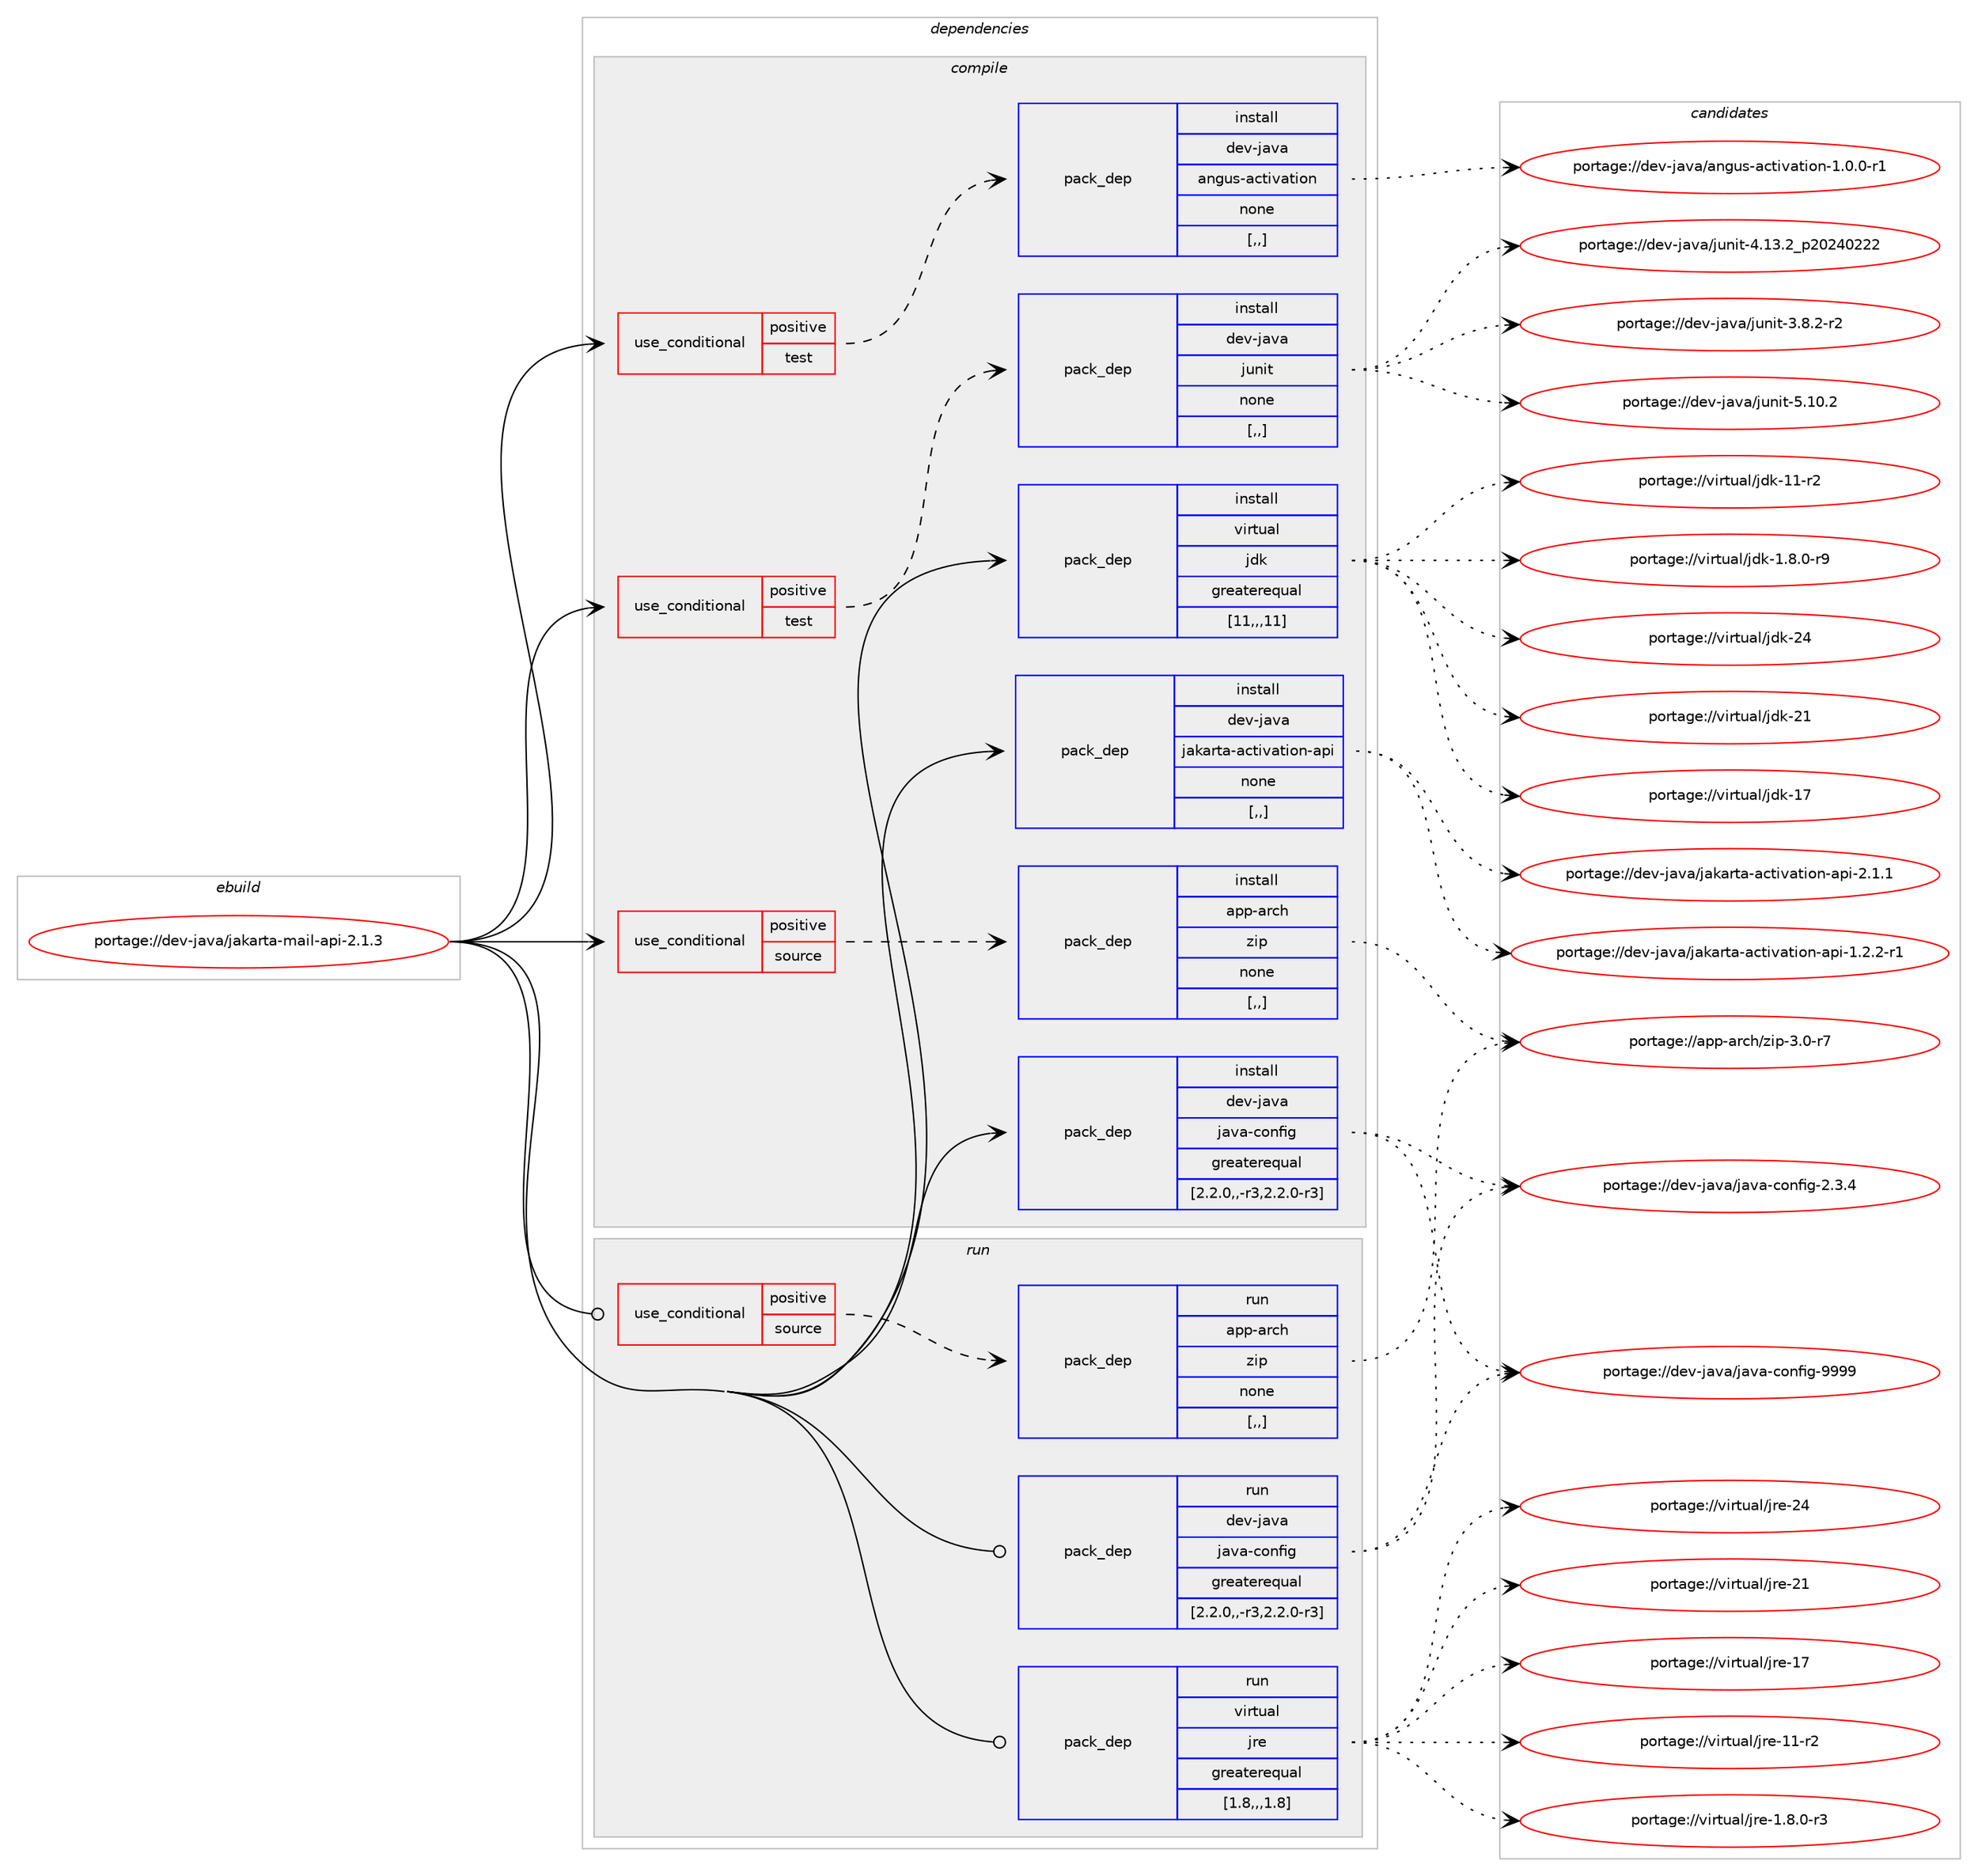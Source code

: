 digraph prolog {

# *************
# Graph options
# *************

newrank=true;
concentrate=true;
compound=true;
graph [rankdir=LR,fontname=Helvetica,fontsize=10,ranksep=1.5];#, ranksep=2.5, nodesep=0.2];
edge  [arrowhead=vee];
node  [fontname=Helvetica,fontsize=10];

# **********
# The ebuild
# **********

subgraph cluster_leftcol {
color=gray;
label=<<i>ebuild</i>>;
id [label="portage://dev-java/jakarta-mail-api-2.1.3", color=red, width=4, href="../dev-java/jakarta-mail-api-2.1.3.svg"];
}

# ****************
# The dependencies
# ****************

subgraph cluster_midcol {
color=gray;
label=<<i>dependencies</i>>;
subgraph cluster_compile {
fillcolor="#eeeeee";
style=filled;
label=<<i>compile</i>>;
subgraph cond21809 {
dependency94420 [label=<<TABLE BORDER="0" CELLBORDER="1" CELLSPACING="0" CELLPADDING="4"><TR><TD ROWSPAN="3" CELLPADDING="10">use_conditional</TD></TR><TR><TD>positive</TD></TR><TR><TD>source</TD></TR></TABLE>>, shape=none, color=red];
subgraph pack71556 {
dependency94421 [label=<<TABLE BORDER="0" CELLBORDER="1" CELLSPACING="0" CELLPADDING="4" WIDTH="220"><TR><TD ROWSPAN="6" CELLPADDING="30">pack_dep</TD></TR><TR><TD WIDTH="110">install</TD></TR><TR><TD>app-arch</TD></TR><TR><TD>zip</TD></TR><TR><TD>none</TD></TR><TR><TD>[,,]</TD></TR></TABLE>>, shape=none, color=blue];
}
dependency94420:e -> dependency94421:w [weight=20,style="dashed",arrowhead="vee"];
}
id:e -> dependency94420:w [weight=20,style="solid",arrowhead="vee"];
subgraph cond21810 {
dependency94422 [label=<<TABLE BORDER="0" CELLBORDER="1" CELLSPACING="0" CELLPADDING="4"><TR><TD ROWSPAN="3" CELLPADDING="10">use_conditional</TD></TR><TR><TD>positive</TD></TR><TR><TD>test</TD></TR></TABLE>>, shape=none, color=red];
subgraph pack71557 {
dependency94423 [label=<<TABLE BORDER="0" CELLBORDER="1" CELLSPACING="0" CELLPADDING="4" WIDTH="220"><TR><TD ROWSPAN="6" CELLPADDING="30">pack_dep</TD></TR><TR><TD WIDTH="110">install</TD></TR><TR><TD>dev-java</TD></TR><TR><TD>angus-activation</TD></TR><TR><TD>none</TD></TR><TR><TD>[,,]</TD></TR></TABLE>>, shape=none, color=blue];
}
dependency94422:e -> dependency94423:w [weight=20,style="dashed",arrowhead="vee"];
}
id:e -> dependency94422:w [weight=20,style="solid",arrowhead="vee"];
subgraph cond21811 {
dependency94424 [label=<<TABLE BORDER="0" CELLBORDER="1" CELLSPACING="0" CELLPADDING="4"><TR><TD ROWSPAN="3" CELLPADDING="10">use_conditional</TD></TR><TR><TD>positive</TD></TR><TR><TD>test</TD></TR></TABLE>>, shape=none, color=red];
subgraph pack71558 {
dependency94425 [label=<<TABLE BORDER="0" CELLBORDER="1" CELLSPACING="0" CELLPADDING="4" WIDTH="220"><TR><TD ROWSPAN="6" CELLPADDING="30">pack_dep</TD></TR><TR><TD WIDTH="110">install</TD></TR><TR><TD>dev-java</TD></TR><TR><TD>junit</TD></TR><TR><TD>none</TD></TR><TR><TD>[,,]</TD></TR></TABLE>>, shape=none, color=blue];
}
dependency94424:e -> dependency94425:w [weight=20,style="dashed",arrowhead="vee"];
}
id:e -> dependency94424:w [weight=20,style="solid",arrowhead="vee"];
subgraph pack71559 {
dependency94426 [label=<<TABLE BORDER="0" CELLBORDER="1" CELLSPACING="0" CELLPADDING="4" WIDTH="220"><TR><TD ROWSPAN="6" CELLPADDING="30">pack_dep</TD></TR><TR><TD WIDTH="110">install</TD></TR><TR><TD>dev-java</TD></TR><TR><TD>jakarta-activation-api</TD></TR><TR><TD>none</TD></TR><TR><TD>[,,]</TD></TR></TABLE>>, shape=none, color=blue];
}
id:e -> dependency94426:w [weight=20,style="solid",arrowhead="vee"];
subgraph pack71560 {
dependency94427 [label=<<TABLE BORDER="0" CELLBORDER="1" CELLSPACING="0" CELLPADDING="4" WIDTH="220"><TR><TD ROWSPAN="6" CELLPADDING="30">pack_dep</TD></TR><TR><TD WIDTH="110">install</TD></TR><TR><TD>dev-java</TD></TR><TR><TD>java-config</TD></TR><TR><TD>greaterequal</TD></TR><TR><TD>[2.2.0,,-r3,2.2.0-r3]</TD></TR></TABLE>>, shape=none, color=blue];
}
id:e -> dependency94427:w [weight=20,style="solid",arrowhead="vee"];
subgraph pack71561 {
dependency94428 [label=<<TABLE BORDER="0" CELLBORDER="1" CELLSPACING="0" CELLPADDING="4" WIDTH="220"><TR><TD ROWSPAN="6" CELLPADDING="30">pack_dep</TD></TR><TR><TD WIDTH="110">install</TD></TR><TR><TD>virtual</TD></TR><TR><TD>jdk</TD></TR><TR><TD>greaterequal</TD></TR><TR><TD>[11,,,11]</TD></TR></TABLE>>, shape=none, color=blue];
}
id:e -> dependency94428:w [weight=20,style="solid",arrowhead="vee"];
}
subgraph cluster_compileandrun {
fillcolor="#eeeeee";
style=filled;
label=<<i>compile and run</i>>;
}
subgraph cluster_run {
fillcolor="#eeeeee";
style=filled;
label=<<i>run</i>>;
subgraph cond21812 {
dependency94429 [label=<<TABLE BORDER="0" CELLBORDER="1" CELLSPACING="0" CELLPADDING="4"><TR><TD ROWSPAN="3" CELLPADDING="10">use_conditional</TD></TR><TR><TD>positive</TD></TR><TR><TD>source</TD></TR></TABLE>>, shape=none, color=red];
subgraph pack71562 {
dependency94430 [label=<<TABLE BORDER="0" CELLBORDER="1" CELLSPACING="0" CELLPADDING="4" WIDTH="220"><TR><TD ROWSPAN="6" CELLPADDING="30">pack_dep</TD></TR><TR><TD WIDTH="110">run</TD></TR><TR><TD>app-arch</TD></TR><TR><TD>zip</TD></TR><TR><TD>none</TD></TR><TR><TD>[,,]</TD></TR></TABLE>>, shape=none, color=blue];
}
dependency94429:e -> dependency94430:w [weight=20,style="dashed",arrowhead="vee"];
}
id:e -> dependency94429:w [weight=20,style="solid",arrowhead="odot"];
subgraph pack71563 {
dependency94431 [label=<<TABLE BORDER="0" CELLBORDER="1" CELLSPACING="0" CELLPADDING="4" WIDTH="220"><TR><TD ROWSPAN="6" CELLPADDING="30">pack_dep</TD></TR><TR><TD WIDTH="110">run</TD></TR><TR><TD>dev-java</TD></TR><TR><TD>java-config</TD></TR><TR><TD>greaterequal</TD></TR><TR><TD>[2.2.0,,-r3,2.2.0-r3]</TD></TR></TABLE>>, shape=none, color=blue];
}
id:e -> dependency94431:w [weight=20,style="solid",arrowhead="odot"];
subgraph pack71564 {
dependency94432 [label=<<TABLE BORDER="0" CELLBORDER="1" CELLSPACING="0" CELLPADDING="4" WIDTH="220"><TR><TD ROWSPAN="6" CELLPADDING="30">pack_dep</TD></TR><TR><TD WIDTH="110">run</TD></TR><TR><TD>virtual</TD></TR><TR><TD>jre</TD></TR><TR><TD>greaterequal</TD></TR><TR><TD>[1.8,,,1.8]</TD></TR></TABLE>>, shape=none, color=blue];
}
id:e -> dependency94432:w [weight=20,style="solid",arrowhead="odot"];
}
}

# **************
# The candidates
# **************

subgraph cluster_choices {
rank=same;
color=gray;
label=<<i>candidates</i>>;

subgraph choice71556 {
color=black;
nodesep=1;
choice9711211245971149910447122105112455146484511455 [label="portage://app-arch/zip-3.0-r7", color=red, width=4,href="../app-arch/zip-3.0-r7.svg"];
dependency94421:e -> choice9711211245971149910447122105112455146484511455:w [style=dotted,weight="100"];
}
subgraph choice71557 {
color=black;
nodesep=1;
choice1001011184510697118974797110103117115459799116105118971161051111104549464846484511449 [label="portage://dev-java/angus-activation-1.0.0-r1", color=red, width=4,href="../dev-java/angus-activation-1.0.0-r1.svg"];
dependency94423:e -> choice1001011184510697118974797110103117115459799116105118971161051111104549464846484511449:w [style=dotted,weight="100"];
}
subgraph choice71558 {
color=black;
nodesep=1;
choice1001011184510697118974710611711010511645534649484650 [label="portage://dev-java/junit-5.10.2", color=red, width=4,href="../dev-java/junit-5.10.2.svg"];
choice1001011184510697118974710611711010511645524649514650951125048505248505050 [label="portage://dev-java/junit-4.13.2_p20240222", color=red, width=4,href="../dev-java/junit-4.13.2_p20240222.svg"];
choice100101118451069711897471061171101051164551465646504511450 [label="portage://dev-java/junit-3.8.2-r2", color=red, width=4,href="../dev-java/junit-3.8.2-r2.svg"];
dependency94425:e -> choice1001011184510697118974710611711010511645534649484650:w [style=dotted,weight="100"];
dependency94425:e -> choice1001011184510697118974710611711010511645524649514650951125048505248505050:w [style=dotted,weight="100"];
dependency94425:e -> choice100101118451069711897471061171101051164551465646504511450:w [style=dotted,weight="100"];
}
subgraph choice71559 {
color=black;
nodesep=1;
choice10010111845106971189747106971079711411697459799116105118971161051111104597112105455046494649 [label="portage://dev-java/jakarta-activation-api-2.1.1", color=red, width=4,href="../dev-java/jakarta-activation-api-2.1.1.svg"];
choice100101118451069711897471069710797114116974597991161051189711610511111045971121054549465046504511449 [label="portage://dev-java/jakarta-activation-api-1.2.2-r1", color=red, width=4,href="../dev-java/jakarta-activation-api-1.2.2-r1.svg"];
dependency94426:e -> choice10010111845106971189747106971079711411697459799116105118971161051111104597112105455046494649:w [style=dotted,weight="100"];
dependency94426:e -> choice100101118451069711897471069710797114116974597991161051189711610511111045971121054549465046504511449:w [style=dotted,weight="100"];
}
subgraph choice71560 {
color=black;
nodesep=1;
choice10010111845106971189747106971189745991111101021051034557575757 [label="portage://dev-java/java-config-9999", color=red, width=4,href="../dev-java/java-config-9999.svg"];
choice1001011184510697118974710697118974599111110102105103455046514652 [label="portage://dev-java/java-config-2.3.4", color=red, width=4,href="../dev-java/java-config-2.3.4.svg"];
dependency94427:e -> choice10010111845106971189747106971189745991111101021051034557575757:w [style=dotted,weight="100"];
dependency94427:e -> choice1001011184510697118974710697118974599111110102105103455046514652:w [style=dotted,weight="100"];
}
subgraph choice71561 {
color=black;
nodesep=1;
choice1181051141161179710847106100107455052 [label="portage://virtual/jdk-24", color=red, width=4,href="../virtual/jdk-24.svg"];
choice1181051141161179710847106100107455049 [label="portage://virtual/jdk-21", color=red, width=4,href="../virtual/jdk-21.svg"];
choice1181051141161179710847106100107454955 [label="portage://virtual/jdk-17", color=red, width=4,href="../virtual/jdk-17.svg"];
choice11810511411611797108471061001074549494511450 [label="portage://virtual/jdk-11-r2", color=red, width=4,href="../virtual/jdk-11-r2.svg"];
choice11810511411611797108471061001074549465646484511457 [label="portage://virtual/jdk-1.8.0-r9", color=red, width=4,href="../virtual/jdk-1.8.0-r9.svg"];
dependency94428:e -> choice1181051141161179710847106100107455052:w [style=dotted,weight="100"];
dependency94428:e -> choice1181051141161179710847106100107455049:w [style=dotted,weight="100"];
dependency94428:e -> choice1181051141161179710847106100107454955:w [style=dotted,weight="100"];
dependency94428:e -> choice11810511411611797108471061001074549494511450:w [style=dotted,weight="100"];
dependency94428:e -> choice11810511411611797108471061001074549465646484511457:w [style=dotted,weight="100"];
}
subgraph choice71562 {
color=black;
nodesep=1;
choice9711211245971149910447122105112455146484511455 [label="portage://app-arch/zip-3.0-r7", color=red, width=4,href="../app-arch/zip-3.0-r7.svg"];
dependency94430:e -> choice9711211245971149910447122105112455146484511455:w [style=dotted,weight="100"];
}
subgraph choice71563 {
color=black;
nodesep=1;
choice10010111845106971189747106971189745991111101021051034557575757 [label="portage://dev-java/java-config-9999", color=red, width=4,href="../dev-java/java-config-9999.svg"];
choice1001011184510697118974710697118974599111110102105103455046514652 [label="portage://dev-java/java-config-2.3.4", color=red, width=4,href="../dev-java/java-config-2.3.4.svg"];
dependency94431:e -> choice10010111845106971189747106971189745991111101021051034557575757:w [style=dotted,weight="100"];
dependency94431:e -> choice1001011184510697118974710697118974599111110102105103455046514652:w [style=dotted,weight="100"];
}
subgraph choice71564 {
color=black;
nodesep=1;
choice1181051141161179710847106114101455052 [label="portage://virtual/jre-24", color=red, width=4,href="../virtual/jre-24.svg"];
choice1181051141161179710847106114101455049 [label="portage://virtual/jre-21", color=red, width=4,href="../virtual/jre-21.svg"];
choice1181051141161179710847106114101454955 [label="portage://virtual/jre-17", color=red, width=4,href="../virtual/jre-17.svg"];
choice11810511411611797108471061141014549494511450 [label="portage://virtual/jre-11-r2", color=red, width=4,href="../virtual/jre-11-r2.svg"];
choice11810511411611797108471061141014549465646484511451 [label="portage://virtual/jre-1.8.0-r3", color=red, width=4,href="../virtual/jre-1.8.0-r3.svg"];
dependency94432:e -> choice1181051141161179710847106114101455052:w [style=dotted,weight="100"];
dependency94432:e -> choice1181051141161179710847106114101455049:w [style=dotted,weight="100"];
dependency94432:e -> choice1181051141161179710847106114101454955:w [style=dotted,weight="100"];
dependency94432:e -> choice11810511411611797108471061141014549494511450:w [style=dotted,weight="100"];
dependency94432:e -> choice11810511411611797108471061141014549465646484511451:w [style=dotted,weight="100"];
}
}

}
